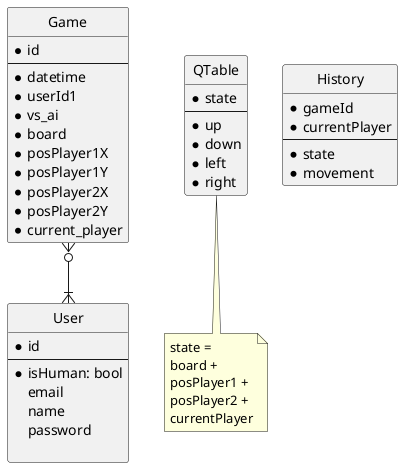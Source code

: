 @startuml database

hide circle

entity Game{
    *id
    --
    *datetime
    *userId1
    *vs_ai
    *board
    *posPlayer1X
    *posPlayer1Y
    *posPlayer2X
    *posPlayer2Y
    *current_player
}


entity User{
    *id
    --
    *isHuman: bool
    email
    name
    password

}

entity QTable {
    *state
    --
    *up
    *down
    *left
    *right
}
note bottom
state =
board +
posPlayer1 +
posPlayer2 +
currentPlayer
end note

entity History {
    *gameId
    *currentPlayer
    --
    *state
    *movement
}



Game }o--|{ User
' note left
' à voir si on garde le
' Many To Many
' pour les relations
' --
' joachim :
' oui puisqu'on aura toujours
' soit 2 joueurs l'un contre l'autre -> 2
' soit 1 joueur contre ia -> 1
' soit 2 ia -> 0
' end note

@enduml